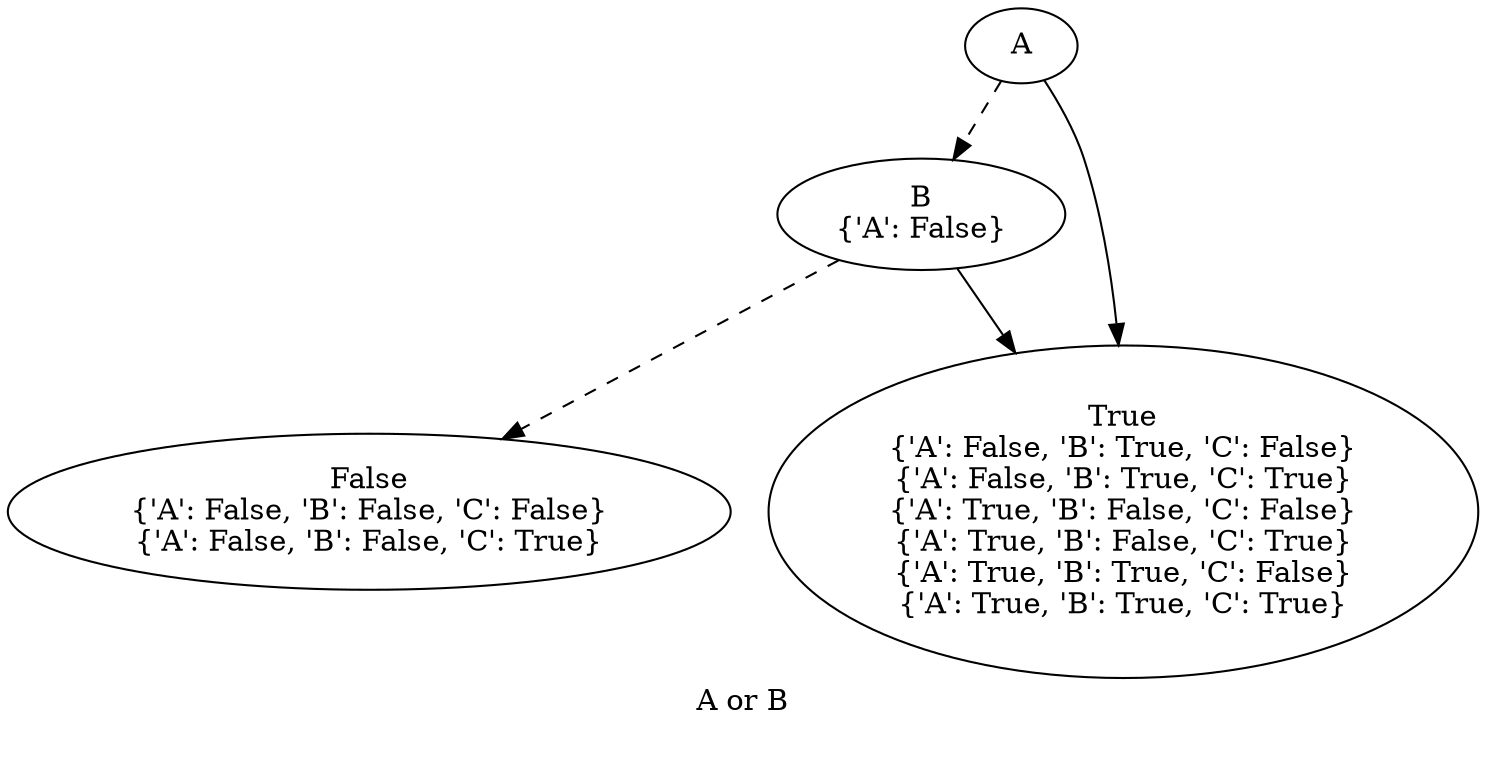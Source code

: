 digraph{
label="A or B\n\n"
2781965329232[label=A]2781965978672[label="B
{'A': False}"]
2781965329232 -> 2781965978672[style=dashed label="" fontcolor = gray]
2781965944544[label="False
{'A': False, 'B': False, 'C': False}
{'A': False, 'B': False, 'C': True}"]
2781965978672 -> 2781965944544[style=dashed label="" fontcolor = gray]
2781965328272[label="True
{'A': False, 'B': True, 'C': False}
{'A': False, 'B': True, 'C': True}
{'A': True, 'B': False, 'C': False}
{'A': True, 'B': False, 'C': True}
{'A': True, 'B': True, 'C': False}
{'A': True, 'B': True, 'C': True}"]
2781965978672 -> 2781965328272 [label="" fontcolor = gray]
2781965328272[label="True
{'A': False, 'B': True, 'C': False}
{'A': False, 'B': True, 'C': True}
{'A': True, 'B': False, 'C': False}
{'A': True, 'B': False, 'C': True}
{'A': True, 'B': True, 'C': False}
{'A': True, 'B': True, 'C': True}"]
2781965329232 -> 2781965328272 [label="" fontcolor = gray]
}